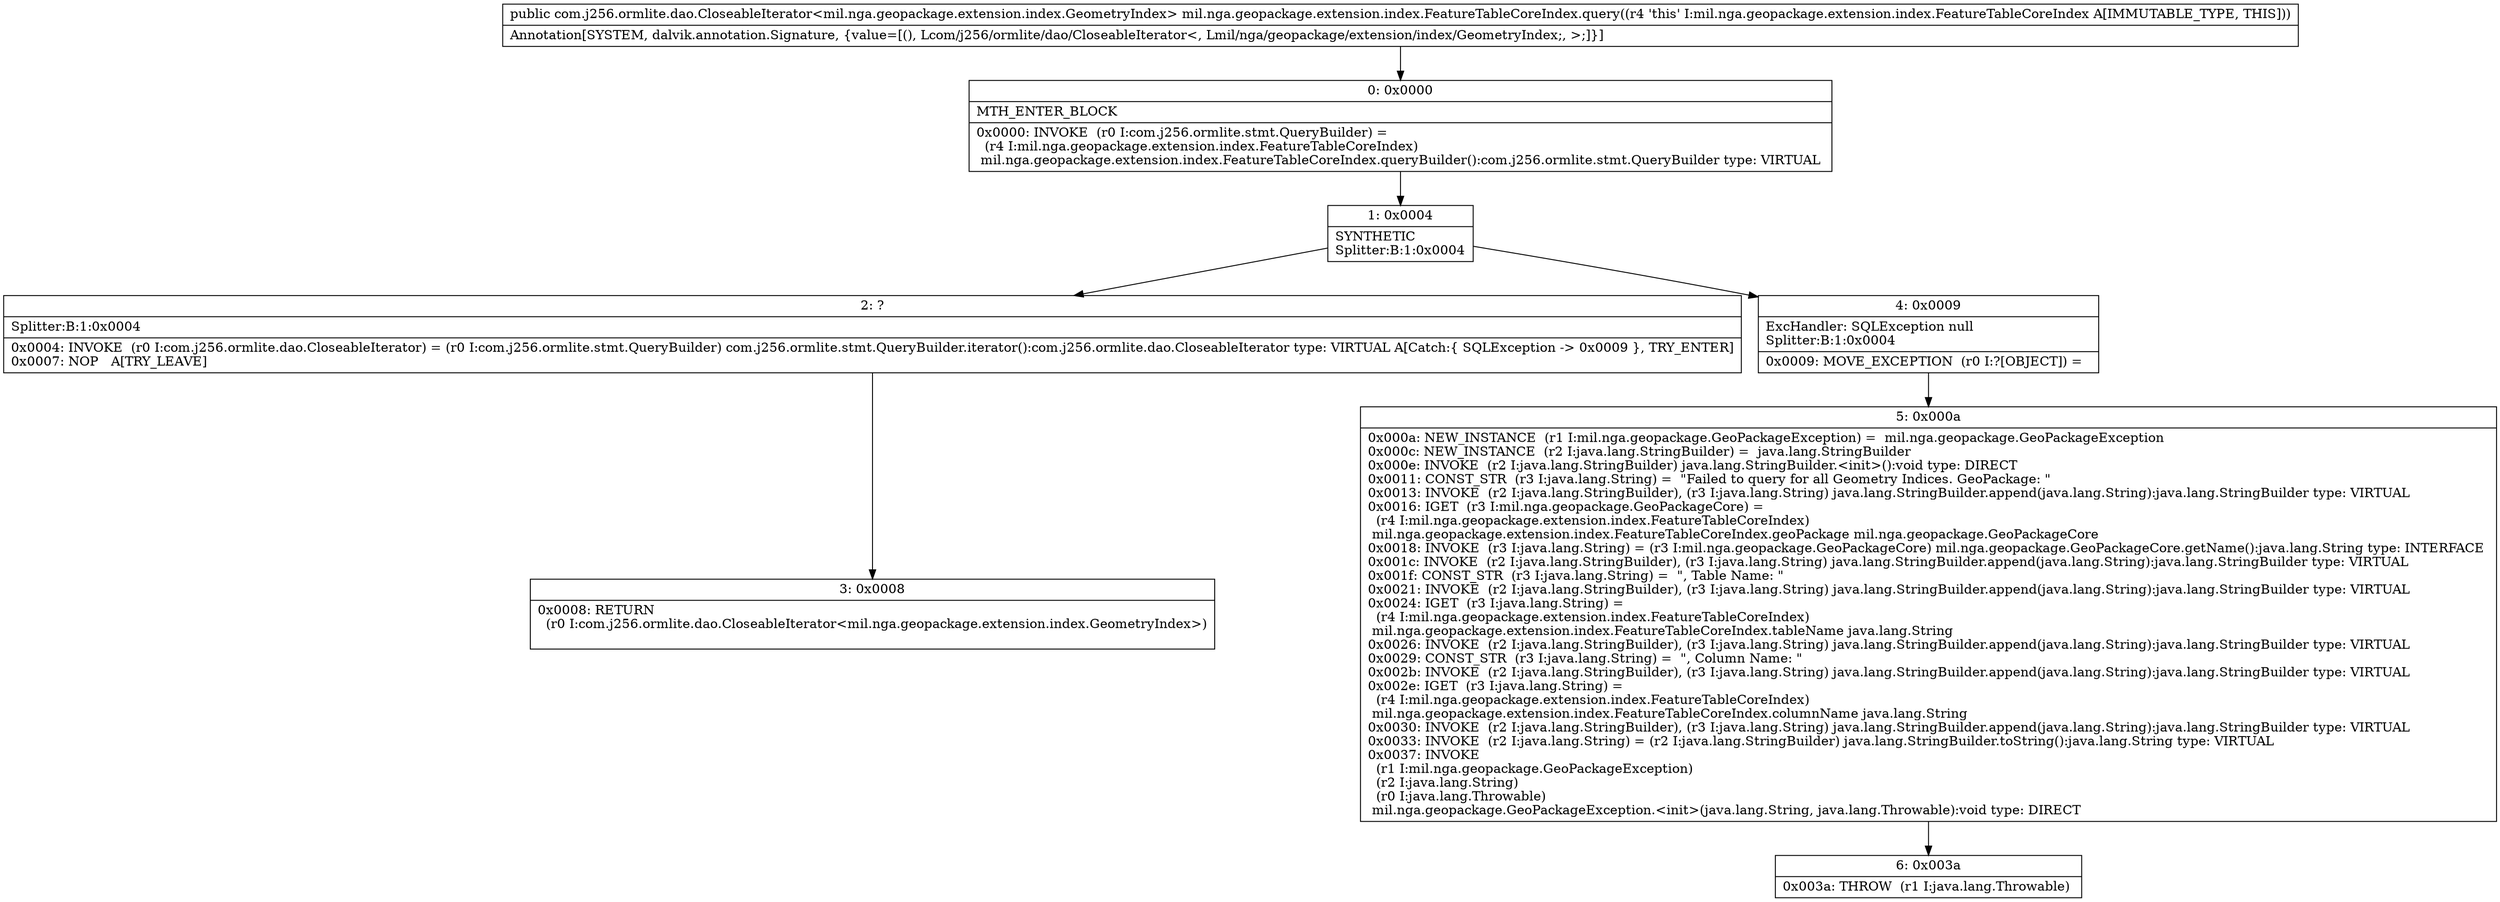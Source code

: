 digraph "CFG formil.nga.geopackage.extension.index.FeatureTableCoreIndex.query()Lcom\/j256\/ormlite\/dao\/CloseableIterator;" {
Node_0 [shape=record,label="{0\:\ 0x0000|MTH_ENTER_BLOCK\l|0x0000: INVOKE  (r0 I:com.j256.ormlite.stmt.QueryBuilder) = \l  (r4 I:mil.nga.geopackage.extension.index.FeatureTableCoreIndex)\l mil.nga.geopackage.extension.index.FeatureTableCoreIndex.queryBuilder():com.j256.ormlite.stmt.QueryBuilder type: VIRTUAL \l}"];
Node_1 [shape=record,label="{1\:\ 0x0004|SYNTHETIC\lSplitter:B:1:0x0004\l}"];
Node_2 [shape=record,label="{2\:\ ?|Splitter:B:1:0x0004\l|0x0004: INVOKE  (r0 I:com.j256.ormlite.dao.CloseableIterator) = (r0 I:com.j256.ormlite.stmt.QueryBuilder) com.j256.ormlite.stmt.QueryBuilder.iterator():com.j256.ormlite.dao.CloseableIterator type: VIRTUAL A[Catch:\{ SQLException \-\> 0x0009 \}, TRY_ENTER]\l0x0007: NOP   A[TRY_LEAVE]\l}"];
Node_3 [shape=record,label="{3\:\ 0x0008|0x0008: RETURN  \l  (r0 I:com.j256.ormlite.dao.CloseableIterator\<mil.nga.geopackage.extension.index.GeometryIndex\>)\l \l}"];
Node_4 [shape=record,label="{4\:\ 0x0009|ExcHandler: SQLException null\lSplitter:B:1:0x0004\l|0x0009: MOVE_EXCEPTION  (r0 I:?[OBJECT]) =  \l}"];
Node_5 [shape=record,label="{5\:\ 0x000a|0x000a: NEW_INSTANCE  (r1 I:mil.nga.geopackage.GeoPackageException) =  mil.nga.geopackage.GeoPackageException \l0x000c: NEW_INSTANCE  (r2 I:java.lang.StringBuilder) =  java.lang.StringBuilder \l0x000e: INVOKE  (r2 I:java.lang.StringBuilder) java.lang.StringBuilder.\<init\>():void type: DIRECT \l0x0011: CONST_STR  (r3 I:java.lang.String) =  \"Failed to query for all Geometry Indices. GeoPackage: \" \l0x0013: INVOKE  (r2 I:java.lang.StringBuilder), (r3 I:java.lang.String) java.lang.StringBuilder.append(java.lang.String):java.lang.StringBuilder type: VIRTUAL \l0x0016: IGET  (r3 I:mil.nga.geopackage.GeoPackageCore) = \l  (r4 I:mil.nga.geopackage.extension.index.FeatureTableCoreIndex)\l mil.nga.geopackage.extension.index.FeatureTableCoreIndex.geoPackage mil.nga.geopackage.GeoPackageCore \l0x0018: INVOKE  (r3 I:java.lang.String) = (r3 I:mil.nga.geopackage.GeoPackageCore) mil.nga.geopackage.GeoPackageCore.getName():java.lang.String type: INTERFACE \l0x001c: INVOKE  (r2 I:java.lang.StringBuilder), (r3 I:java.lang.String) java.lang.StringBuilder.append(java.lang.String):java.lang.StringBuilder type: VIRTUAL \l0x001f: CONST_STR  (r3 I:java.lang.String) =  \", Table Name: \" \l0x0021: INVOKE  (r2 I:java.lang.StringBuilder), (r3 I:java.lang.String) java.lang.StringBuilder.append(java.lang.String):java.lang.StringBuilder type: VIRTUAL \l0x0024: IGET  (r3 I:java.lang.String) = \l  (r4 I:mil.nga.geopackage.extension.index.FeatureTableCoreIndex)\l mil.nga.geopackage.extension.index.FeatureTableCoreIndex.tableName java.lang.String \l0x0026: INVOKE  (r2 I:java.lang.StringBuilder), (r3 I:java.lang.String) java.lang.StringBuilder.append(java.lang.String):java.lang.StringBuilder type: VIRTUAL \l0x0029: CONST_STR  (r3 I:java.lang.String) =  \", Column Name: \" \l0x002b: INVOKE  (r2 I:java.lang.StringBuilder), (r3 I:java.lang.String) java.lang.StringBuilder.append(java.lang.String):java.lang.StringBuilder type: VIRTUAL \l0x002e: IGET  (r3 I:java.lang.String) = \l  (r4 I:mil.nga.geopackage.extension.index.FeatureTableCoreIndex)\l mil.nga.geopackage.extension.index.FeatureTableCoreIndex.columnName java.lang.String \l0x0030: INVOKE  (r2 I:java.lang.StringBuilder), (r3 I:java.lang.String) java.lang.StringBuilder.append(java.lang.String):java.lang.StringBuilder type: VIRTUAL \l0x0033: INVOKE  (r2 I:java.lang.String) = (r2 I:java.lang.StringBuilder) java.lang.StringBuilder.toString():java.lang.String type: VIRTUAL \l0x0037: INVOKE  \l  (r1 I:mil.nga.geopackage.GeoPackageException)\l  (r2 I:java.lang.String)\l  (r0 I:java.lang.Throwable)\l mil.nga.geopackage.GeoPackageException.\<init\>(java.lang.String, java.lang.Throwable):void type: DIRECT \l}"];
Node_6 [shape=record,label="{6\:\ 0x003a|0x003a: THROW  (r1 I:java.lang.Throwable) \l}"];
MethodNode[shape=record,label="{public com.j256.ormlite.dao.CloseableIterator\<mil.nga.geopackage.extension.index.GeometryIndex\> mil.nga.geopackage.extension.index.FeatureTableCoreIndex.query((r4 'this' I:mil.nga.geopackage.extension.index.FeatureTableCoreIndex A[IMMUTABLE_TYPE, THIS]))  | Annotation[SYSTEM, dalvik.annotation.Signature, \{value=[(), Lcom\/j256\/ormlite\/dao\/CloseableIterator\<, Lmil\/nga\/geopackage\/extension\/index\/GeometryIndex;, \>;]\}]\l}"];
MethodNode -> Node_0;
Node_0 -> Node_1;
Node_1 -> Node_2;
Node_1 -> Node_4;
Node_2 -> Node_3;
Node_4 -> Node_5;
Node_5 -> Node_6;
}


